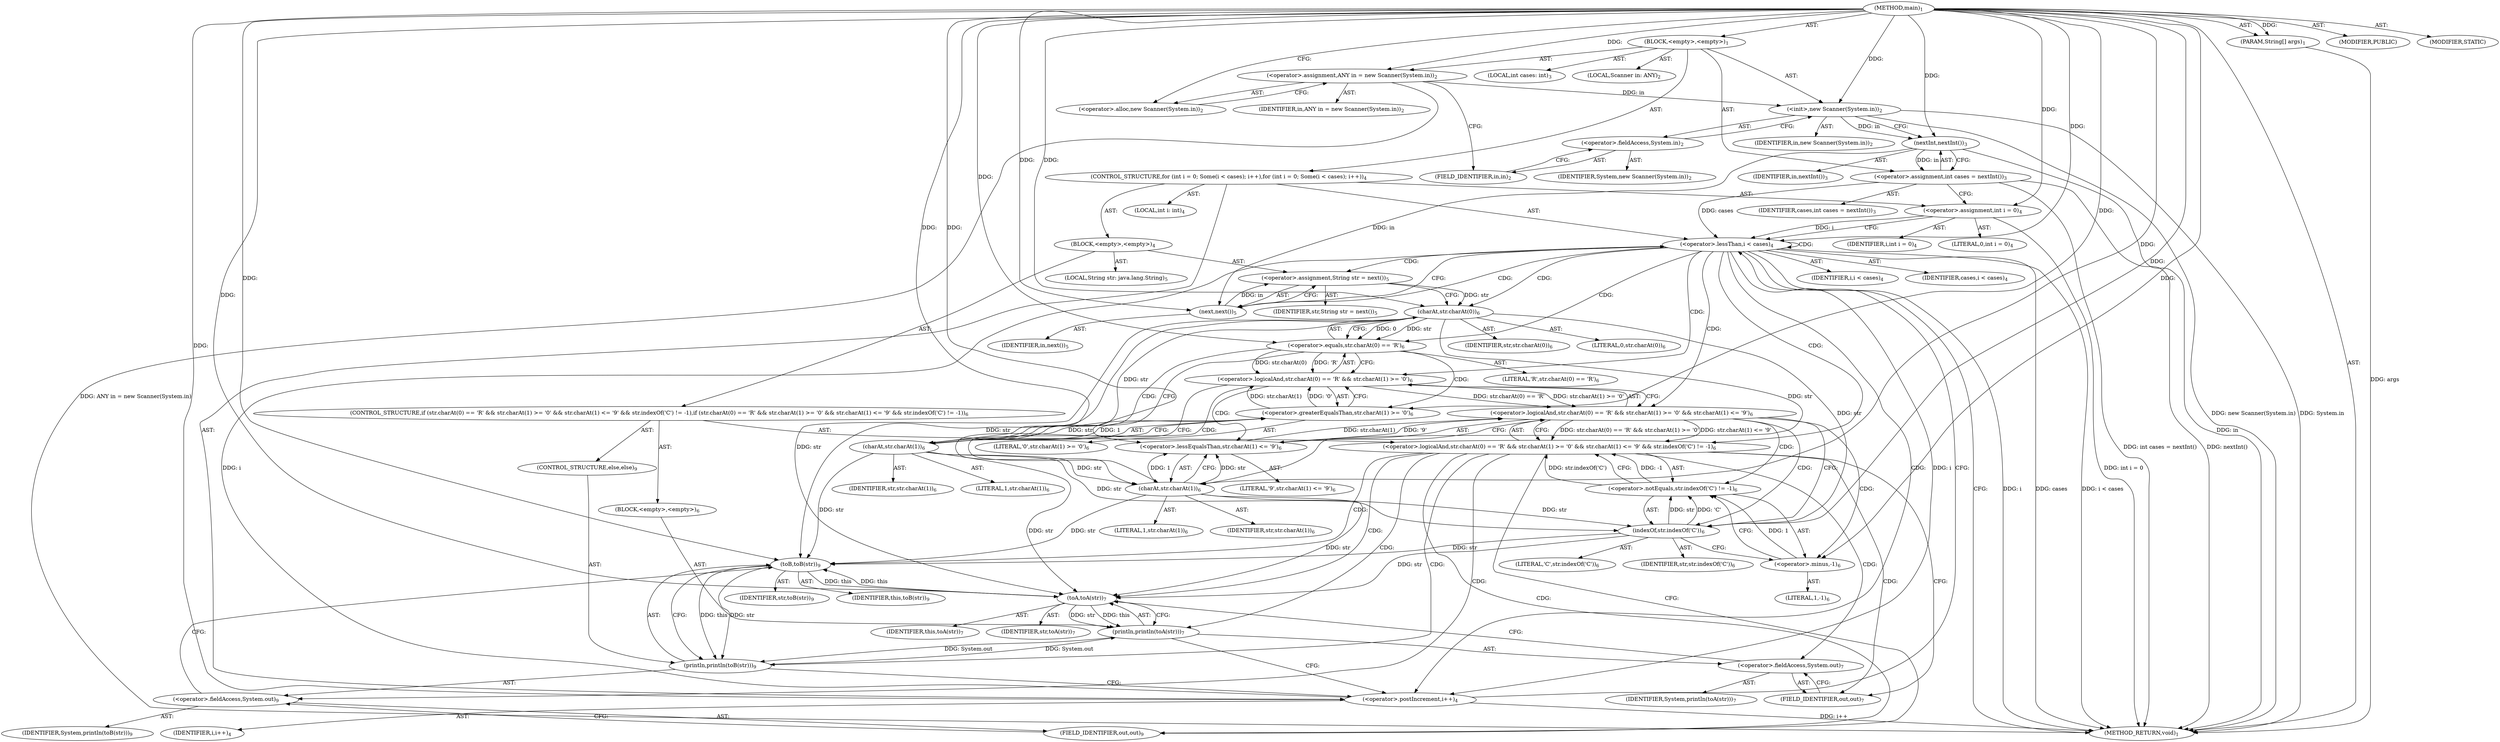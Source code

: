 digraph "main" {  
"19" [label = <(METHOD,main)<SUB>1</SUB>> ]
"20" [label = <(PARAM,String[] args)<SUB>1</SUB>> ]
"21" [label = <(BLOCK,&lt;empty&gt;,&lt;empty&gt;)<SUB>1</SUB>> ]
"4" [label = <(LOCAL,Scanner in: ANY)<SUB>2</SUB>> ]
"22" [label = <(&lt;operator&gt;.assignment,ANY in = new Scanner(System.in))<SUB>2</SUB>> ]
"23" [label = <(IDENTIFIER,in,ANY in = new Scanner(System.in))<SUB>2</SUB>> ]
"24" [label = <(&lt;operator&gt;.alloc,new Scanner(System.in))<SUB>2</SUB>> ]
"25" [label = <(&lt;init&gt;,new Scanner(System.in))<SUB>2</SUB>> ]
"3" [label = <(IDENTIFIER,in,new Scanner(System.in))<SUB>2</SUB>> ]
"26" [label = <(&lt;operator&gt;.fieldAccess,System.in)<SUB>2</SUB>> ]
"27" [label = <(IDENTIFIER,System,new Scanner(System.in))<SUB>2</SUB>> ]
"28" [label = <(FIELD_IDENTIFIER,in,in)<SUB>2</SUB>> ]
"29" [label = <(LOCAL,int cases: int)<SUB>3</SUB>> ]
"30" [label = <(&lt;operator&gt;.assignment,int cases = nextInt())<SUB>3</SUB>> ]
"31" [label = <(IDENTIFIER,cases,int cases = nextInt())<SUB>3</SUB>> ]
"32" [label = <(nextInt,nextInt())<SUB>3</SUB>> ]
"33" [label = <(IDENTIFIER,in,nextInt())<SUB>3</SUB>> ]
"34" [label = <(CONTROL_STRUCTURE,for (int i = 0; Some(i &lt; cases); i++),for (int i = 0; Some(i &lt; cases); i++))<SUB>4</SUB>> ]
"35" [label = <(LOCAL,int i: int)<SUB>4</SUB>> ]
"36" [label = <(&lt;operator&gt;.assignment,int i = 0)<SUB>4</SUB>> ]
"37" [label = <(IDENTIFIER,i,int i = 0)<SUB>4</SUB>> ]
"38" [label = <(LITERAL,0,int i = 0)<SUB>4</SUB>> ]
"39" [label = <(&lt;operator&gt;.lessThan,i &lt; cases)<SUB>4</SUB>> ]
"40" [label = <(IDENTIFIER,i,i &lt; cases)<SUB>4</SUB>> ]
"41" [label = <(IDENTIFIER,cases,i &lt; cases)<SUB>4</SUB>> ]
"42" [label = <(&lt;operator&gt;.postIncrement,i++)<SUB>4</SUB>> ]
"43" [label = <(IDENTIFIER,i,i++)<SUB>4</SUB>> ]
"44" [label = <(BLOCK,&lt;empty&gt;,&lt;empty&gt;)<SUB>4</SUB>> ]
"45" [label = <(LOCAL,String str: java.lang.String)<SUB>5</SUB>> ]
"46" [label = <(&lt;operator&gt;.assignment,String str = next())<SUB>5</SUB>> ]
"47" [label = <(IDENTIFIER,str,String str = next())<SUB>5</SUB>> ]
"48" [label = <(next,next())<SUB>5</SUB>> ]
"49" [label = <(IDENTIFIER,in,next())<SUB>5</SUB>> ]
"50" [label = <(CONTROL_STRUCTURE,if (str.charAt(0) == 'R' &amp;&amp; str.charAt(1) &gt;= '0' &amp;&amp; str.charAt(1) &lt;= '9' &amp;&amp; str.indexOf('C') != -1),if (str.charAt(0) == 'R' &amp;&amp; str.charAt(1) &gt;= '0' &amp;&amp; str.charAt(1) &lt;= '9' &amp;&amp; str.indexOf('C') != -1))<SUB>6</SUB>> ]
"51" [label = <(&lt;operator&gt;.logicalAnd,str.charAt(0) == 'R' &amp;&amp; str.charAt(1) &gt;= '0' &amp;&amp; str.charAt(1) &lt;= '9' &amp;&amp; str.indexOf('C') != -1)<SUB>6</SUB>> ]
"52" [label = <(&lt;operator&gt;.logicalAnd,str.charAt(0) == 'R' &amp;&amp; str.charAt(1) &gt;= '0' &amp;&amp; str.charAt(1) &lt;= '9')<SUB>6</SUB>> ]
"53" [label = <(&lt;operator&gt;.logicalAnd,str.charAt(0) == 'R' &amp;&amp; str.charAt(1) &gt;= '0')<SUB>6</SUB>> ]
"54" [label = <(&lt;operator&gt;.equals,str.charAt(0) == 'R')<SUB>6</SUB>> ]
"55" [label = <(charAt,str.charAt(0))<SUB>6</SUB>> ]
"56" [label = <(IDENTIFIER,str,str.charAt(0))<SUB>6</SUB>> ]
"57" [label = <(LITERAL,0,str.charAt(0))<SUB>6</SUB>> ]
"58" [label = <(LITERAL,'R',str.charAt(0) == 'R')<SUB>6</SUB>> ]
"59" [label = <(&lt;operator&gt;.greaterEqualsThan,str.charAt(1) &gt;= '0')<SUB>6</SUB>> ]
"60" [label = <(charAt,str.charAt(1))<SUB>6</SUB>> ]
"61" [label = <(IDENTIFIER,str,str.charAt(1))<SUB>6</SUB>> ]
"62" [label = <(LITERAL,1,str.charAt(1))<SUB>6</SUB>> ]
"63" [label = <(LITERAL,'0',str.charAt(1) &gt;= '0')<SUB>6</SUB>> ]
"64" [label = <(&lt;operator&gt;.lessEqualsThan,str.charAt(1) &lt;= '9')<SUB>6</SUB>> ]
"65" [label = <(charAt,str.charAt(1))<SUB>6</SUB>> ]
"66" [label = <(IDENTIFIER,str,str.charAt(1))<SUB>6</SUB>> ]
"67" [label = <(LITERAL,1,str.charAt(1))<SUB>6</SUB>> ]
"68" [label = <(LITERAL,'9',str.charAt(1) &lt;= '9')<SUB>6</SUB>> ]
"69" [label = <(&lt;operator&gt;.notEquals,str.indexOf('C') != -1)<SUB>6</SUB>> ]
"70" [label = <(indexOf,str.indexOf('C'))<SUB>6</SUB>> ]
"71" [label = <(IDENTIFIER,str,str.indexOf('C'))<SUB>6</SUB>> ]
"72" [label = <(LITERAL,'C',str.indexOf('C'))<SUB>6</SUB>> ]
"73" [label = <(&lt;operator&gt;.minus,-1)<SUB>6</SUB>> ]
"74" [label = <(LITERAL,1,-1)<SUB>6</SUB>> ]
"75" [label = <(BLOCK,&lt;empty&gt;,&lt;empty&gt;)<SUB>6</SUB>> ]
"76" [label = <(println,println(toA(str)))<SUB>7</SUB>> ]
"77" [label = <(&lt;operator&gt;.fieldAccess,System.out)<SUB>7</SUB>> ]
"78" [label = <(IDENTIFIER,System,println(toA(str)))<SUB>7</SUB>> ]
"79" [label = <(FIELD_IDENTIFIER,out,out)<SUB>7</SUB>> ]
"80" [label = <(toA,toA(str))<SUB>7</SUB>> ]
"81" [label = <(IDENTIFIER,this,toA(str))<SUB>7</SUB>> ]
"82" [label = <(IDENTIFIER,str,toA(str))<SUB>7</SUB>> ]
"83" [label = <(CONTROL_STRUCTURE,else,else)<SUB>9</SUB>> ]
"84" [label = <(println,println(toB(str)))<SUB>9</SUB>> ]
"85" [label = <(&lt;operator&gt;.fieldAccess,System.out)<SUB>9</SUB>> ]
"86" [label = <(IDENTIFIER,System,println(toB(str)))<SUB>9</SUB>> ]
"87" [label = <(FIELD_IDENTIFIER,out,out)<SUB>9</SUB>> ]
"88" [label = <(toB,toB(str))<SUB>9</SUB>> ]
"89" [label = <(IDENTIFIER,this,toB(str))<SUB>9</SUB>> ]
"90" [label = <(IDENTIFIER,str,toB(str))<SUB>9</SUB>> ]
"91" [label = <(MODIFIER,PUBLIC)> ]
"92" [label = <(MODIFIER,STATIC)> ]
"93" [label = <(METHOD_RETURN,void)<SUB>1</SUB>> ]
  "19" -> "20"  [ label = "AST: "] 
  "19" -> "21"  [ label = "AST: "] 
  "19" -> "91"  [ label = "AST: "] 
  "19" -> "92"  [ label = "AST: "] 
  "19" -> "93"  [ label = "AST: "] 
  "21" -> "4"  [ label = "AST: "] 
  "21" -> "22"  [ label = "AST: "] 
  "21" -> "25"  [ label = "AST: "] 
  "21" -> "29"  [ label = "AST: "] 
  "21" -> "30"  [ label = "AST: "] 
  "21" -> "34"  [ label = "AST: "] 
  "22" -> "23"  [ label = "AST: "] 
  "22" -> "24"  [ label = "AST: "] 
  "25" -> "3"  [ label = "AST: "] 
  "25" -> "26"  [ label = "AST: "] 
  "26" -> "27"  [ label = "AST: "] 
  "26" -> "28"  [ label = "AST: "] 
  "30" -> "31"  [ label = "AST: "] 
  "30" -> "32"  [ label = "AST: "] 
  "32" -> "33"  [ label = "AST: "] 
  "34" -> "35"  [ label = "AST: "] 
  "34" -> "36"  [ label = "AST: "] 
  "34" -> "39"  [ label = "AST: "] 
  "34" -> "42"  [ label = "AST: "] 
  "34" -> "44"  [ label = "AST: "] 
  "36" -> "37"  [ label = "AST: "] 
  "36" -> "38"  [ label = "AST: "] 
  "39" -> "40"  [ label = "AST: "] 
  "39" -> "41"  [ label = "AST: "] 
  "42" -> "43"  [ label = "AST: "] 
  "44" -> "45"  [ label = "AST: "] 
  "44" -> "46"  [ label = "AST: "] 
  "44" -> "50"  [ label = "AST: "] 
  "46" -> "47"  [ label = "AST: "] 
  "46" -> "48"  [ label = "AST: "] 
  "48" -> "49"  [ label = "AST: "] 
  "50" -> "51"  [ label = "AST: "] 
  "50" -> "75"  [ label = "AST: "] 
  "50" -> "83"  [ label = "AST: "] 
  "51" -> "52"  [ label = "AST: "] 
  "51" -> "69"  [ label = "AST: "] 
  "52" -> "53"  [ label = "AST: "] 
  "52" -> "64"  [ label = "AST: "] 
  "53" -> "54"  [ label = "AST: "] 
  "53" -> "59"  [ label = "AST: "] 
  "54" -> "55"  [ label = "AST: "] 
  "54" -> "58"  [ label = "AST: "] 
  "55" -> "56"  [ label = "AST: "] 
  "55" -> "57"  [ label = "AST: "] 
  "59" -> "60"  [ label = "AST: "] 
  "59" -> "63"  [ label = "AST: "] 
  "60" -> "61"  [ label = "AST: "] 
  "60" -> "62"  [ label = "AST: "] 
  "64" -> "65"  [ label = "AST: "] 
  "64" -> "68"  [ label = "AST: "] 
  "65" -> "66"  [ label = "AST: "] 
  "65" -> "67"  [ label = "AST: "] 
  "69" -> "70"  [ label = "AST: "] 
  "69" -> "73"  [ label = "AST: "] 
  "70" -> "71"  [ label = "AST: "] 
  "70" -> "72"  [ label = "AST: "] 
  "73" -> "74"  [ label = "AST: "] 
  "75" -> "76"  [ label = "AST: "] 
  "76" -> "77"  [ label = "AST: "] 
  "76" -> "80"  [ label = "AST: "] 
  "77" -> "78"  [ label = "AST: "] 
  "77" -> "79"  [ label = "AST: "] 
  "80" -> "81"  [ label = "AST: "] 
  "80" -> "82"  [ label = "AST: "] 
  "83" -> "84"  [ label = "AST: "] 
  "84" -> "85"  [ label = "AST: "] 
  "84" -> "88"  [ label = "AST: "] 
  "85" -> "86"  [ label = "AST: "] 
  "85" -> "87"  [ label = "AST: "] 
  "88" -> "89"  [ label = "AST: "] 
  "88" -> "90"  [ label = "AST: "] 
  "22" -> "28"  [ label = "CFG: "] 
  "25" -> "32"  [ label = "CFG: "] 
  "30" -> "36"  [ label = "CFG: "] 
  "24" -> "22"  [ label = "CFG: "] 
  "26" -> "25"  [ label = "CFG: "] 
  "32" -> "30"  [ label = "CFG: "] 
  "36" -> "39"  [ label = "CFG: "] 
  "39" -> "93"  [ label = "CFG: "] 
  "39" -> "48"  [ label = "CFG: "] 
  "42" -> "39"  [ label = "CFG: "] 
  "28" -> "26"  [ label = "CFG: "] 
  "46" -> "55"  [ label = "CFG: "] 
  "48" -> "46"  [ label = "CFG: "] 
  "51" -> "79"  [ label = "CFG: "] 
  "51" -> "87"  [ label = "CFG: "] 
  "52" -> "51"  [ label = "CFG: "] 
  "52" -> "70"  [ label = "CFG: "] 
  "69" -> "51"  [ label = "CFG: "] 
  "76" -> "42"  [ label = "CFG: "] 
  "84" -> "42"  [ label = "CFG: "] 
  "53" -> "52"  [ label = "CFG: "] 
  "53" -> "65"  [ label = "CFG: "] 
  "64" -> "52"  [ label = "CFG: "] 
  "70" -> "73"  [ label = "CFG: "] 
  "73" -> "69"  [ label = "CFG: "] 
  "77" -> "80"  [ label = "CFG: "] 
  "80" -> "76"  [ label = "CFG: "] 
  "85" -> "88"  [ label = "CFG: "] 
  "88" -> "84"  [ label = "CFG: "] 
  "54" -> "53"  [ label = "CFG: "] 
  "54" -> "60"  [ label = "CFG: "] 
  "59" -> "53"  [ label = "CFG: "] 
  "65" -> "64"  [ label = "CFG: "] 
  "79" -> "77"  [ label = "CFG: "] 
  "87" -> "85"  [ label = "CFG: "] 
  "55" -> "54"  [ label = "CFG: "] 
  "60" -> "59"  [ label = "CFG: "] 
  "19" -> "24"  [ label = "CFG: "] 
  "20" -> "93"  [ label = "DDG: args"] 
  "22" -> "93"  [ label = "DDG: ANY in = new Scanner(System.in)"] 
  "25" -> "93"  [ label = "DDG: System.in"] 
  "25" -> "93"  [ label = "DDG: new Scanner(System.in)"] 
  "32" -> "93"  [ label = "DDG: in"] 
  "30" -> "93"  [ label = "DDG: nextInt()"] 
  "30" -> "93"  [ label = "DDG: int cases = nextInt()"] 
  "36" -> "93"  [ label = "DDG: int i = 0"] 
  "39" -> "93"  [ label = "DDG: i"] 
  "39" -> "93"  [ label = "DDG: cases"] 
  "39" -> "93"  [ label = "DDG: i &lt; cases"] 
  "42" -> "93"  [ label = "DDG: i++"] 
  "19" -> "20"  [ label = "DDG: "] 
  "19" -> "22"  [ label = "DDG: "] 
  "32" -> "30"  [ label = "DDG: in"] 
  "22" -> "25"  [ label = "DDG: in"] 
  "19" -> "25"  [ label = "DDG: "] 
  "19" -> "36"  [ label = "DDG: "] 
  "25" -> "32"  [ label = "DDG: in"] 
  "19" -> "32"  [ label = "DDG: "] 
  "36" -> "39"  [ label = "DDG: i"] 
  "42" -> "39"  [ label = "DDG: i"] 
  "19" -> "39"  [ label = "DDG: "] 
  "30" -> "39"  [ label = "DDG: cases"] 
  "39" -> "42"  [ label = "DDG: i"] 
  "19" -> "42"  [ label = "DDG: "] 
  "48" -> "46"  [ label = "DDG: in"] 
  "32" -> "48"  [ label = "DDG: in"] 
  "19" -> "48"  [ label = "DDG: "] 
  "52" -> "51"  [ label = "DDG: str.charAt(0) == 'R' &amp;&amp; str.charAt(1) &gt;= '0'"] 
  "52" -> "51"  [ label = "DDG: str.charAt(1) &lt;= '9'"] 
  "69" -> "51"  [ label = "DDG: str.indexOf('C')"] 
  "69" -> "51"  [ label = "DDG: -1"] 
  "53" -> "52"  [ label = "DDG: str.charAt(0) == 'R'"] 
  "53" -> "52"  [ label = "DDG: str.charAt(1) &gt;= '0'"] 
  "64" -> "52"  [ label = "DDG: str.charAt(1)"] 
  "64" -> "52"  [ label = "DDG: '9'"] 
  "70" -> "69"  [ label = "DDG: str"] 
  "70" -> "69"  [ label = "DDG: 'C'"] 
  "73" -> "69"  [ label = "DDG: 1"] 
  "84" -> "76"  [ label = "DDG: System.out"] 
  "80" -> "76"  [ label = "DDG: this"] 
  "80" -> "76"  [ label = "DDG: str"] 
  "76" -> "84"  [ label = "DDG: System.out"] 
  "88" -> "84"  [ label = "DDG: this"] 
  "88" -> "84"  [ label = "DDG: str"] 
  "54" -> "53"  [ label = "DDG: str.charAt(0)"] 
  "54" -> "53"  [ label = "DDG: 'R'"] 
  "59" -> "53"  [ label = "DDG: str.charAt(1)"] 
  "59" -> "53"  [ label = "DDG: '0'"] 
  "65" -> "64"  [ label = "DDG: str"] 
  "65" -> "64"  [ label = "DDG: 1"] 
  "19" -> "64"  [ label = "DDG: "] 
  "55" -> "70"  [ label = "DDG: str"] 
  "60" -> "70"  [ label = "DDG: str"] 
  "65" -> "70"  [ label = "DDG: str"] 
  "19" -> "70"  [ label = "DDG: "] 
  "19" -> "73"  [ label = "DDG: "] 
  "88" -> "80"  [ label = "DDG: this"] 
  "19" -> "80"  [ label = "DDG: "] 
  "55" -> "80"  [ label = "DDG: str"] 
  "60" -> "80"  [ label = "DDG: str"] 
  "65" -> "80"  [ label = "DDG: str"] 
  "70" -> "80"  [ label = "DDG: str"] 
  "80" -> "88"  [ label = "DDG: this"] 
  "19" -> "88"  [ label = "DDG: "] 
  "55" -> "88"  [ label = "DDG: str"] 
  "60" -> "88"  [ label = "DDG: str"] 
  "65" -> "88"  [ label = "DDG: str"] 
  "70" -> "88"  [ label = "DDG: str"] 
  "55" -> "54"  [ label = "DDG: str"] 
  "55" -> "54"  [ label = "DDG: 0"] 
  "19" -> "54"  [ label = "DDG: "] 
  "60" -> "59"  [ label = "DDG: str"] 
  "60" -> "59"  [ label = "DDG: 1"] 
  "19" -> "59"  [ label = "DDG: "] 
  "55" -> "65"  [ label = "DDG: str"] 
  "60" -> "65"  [ label = "DDG: str"] 
  "19" -> "65"  [ label = "DDG: "] 
  "46" -> "55"  [ label = "DDG: str"] 
  "19" -> "55"  [ label = "DDG: "] 
  "55" -> "60"  [ label = "DDG: str"] 
  "19" -> "60"  [ label = "DDG: "] 
  "39" -> "48"  [ label = "CDG: "] 
  "39" -> "42"  [ label = "CDG: "] 
  "39" -> "51"  [ label = "CDG: "] 
  "39" -> "52"  [ label = "CDG: "] 
  "39" -> "46"  [ label = "CDG: "] 
  "39" -> "53"  [ label = "CDG: "] 
  "39" -> "55"  [ label = "CDG: "] 
  "39" -> "54"  [ label = "CDG: "] 
  "39" -> "39"  [ label = "CDG: "] 
  "51" -> "80"  [ label = "CDG: "] 
  "51" -> "77"  [ label = "CDG: "] 
  "51" -> "84"  [ label = "CDG: "] 
  "51" -> "85"  [ label = "CDG: "] 
  "51" -> "88"  [ label = "CDG: "] 
  "51" -> "76"  [ label = "CDG: "] 
  "51" -> "87"  [ label = "CDG: "] 
  "51" -> "79"  [ label = "CDG: "] 
  "52" -> "73"  [ label = "CDG: "] 
  "52" -> "69"  [ label = "CDG: "] 
  "52" -> "70"  [ label = "CDG: "] 
  "53" -> "64"  [ label = "CDG: "] 
  "53" -> "65"  [ label = "CDG: "] 
  "54" -> "60"  [ label = "CDG: "] 
  "54" -> "59"  [ label = "CDG: "] 
}

